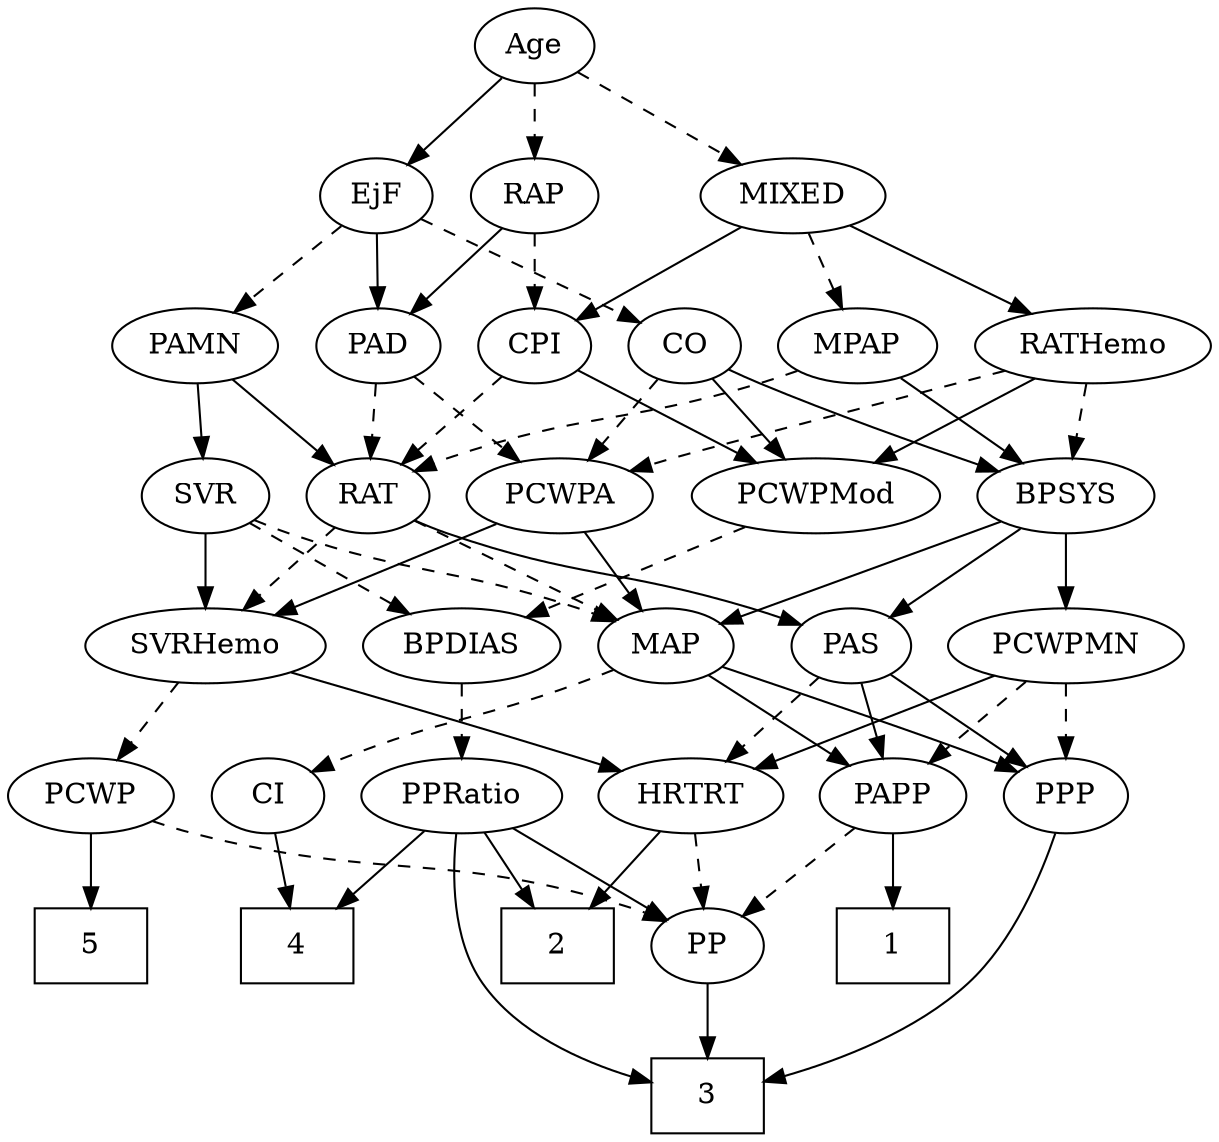 strict digraph {
	graph [bb="0,0,541.49,540"];
	node [label="\N"];
	1	[height=0.5,
		pos="155.4,90",
		shape=box,
		width=0.75];
	2	[height=0.5,
		pos="304.4,90",
		shape=box,
		width=0.75];
	3	[height=0.5,
		pos="232.4,18",
		shape=box,
		width=0.75];
	4	[height=0.5,
		pos="418.4,90",
		shape=box,
		width=0.75];
	5	[height=0.5,
		pos="506.4,90",
		shape=box,
		width=0.75];
	Age	[height=0.5,
		pos="303.4,522",
		width=0.75];
	EjF	[height=0.5,
		pos="376.4,450",
		width=0.75];
	Age -> EjF	[pos="e,361.64,465.14 318.17,506.83 328.56,496.87 342.64,483.37 354.35,472.14",
		style=solid];
	RAP	[height=0.5,
		pos="303.4,450",
		width=0.77632];
	Age -> RAP	[pos="e,303.4,468.1 303.4,503.7 303.4,495.98 303.4,486.71 303.4,478.11",
		style=dashed];
	MIXED	[height=0.5,
		pos="184.4,450",
		width=1.1193];
	Age -> MIXED	[pos="e,207.76,464.74 283.75,509.44 265.49,498.7 237.98,482.52 216.53,469.9",
		style=dashed];
	PAD	[height=0.5,
		pos="377.4,378",
		width=0.79437];
	EjF -> PAD	[pos="e,377.15,396.1 376.64,431.7 376.75,423.98 376.89,414.71 377.01,406.11",
		style=solid];
	CO	[height=0.5,
		pos="231.4,378",
		width=0.75];
	EjF -> CO	[pos="e,252.88,389.37 355,438.67 330.48,426.83 290.08,407.33 262.18,393.86",
		style=dashed];
	PAMN	[height=0.5,
		pos="460.4,378",
		width=1.011];
	EjF -> PAMN	[pos="e,442.5,393.91 392.59,435.5 404.55,425.54 421.06,411.78 434.79,400.34",
		style=dashed];
	RAP -> PAD	[pos="e,362.08,393.49 318.73,434.5 329.15,424.64 343.1,411.44 354.79,400.38",
		style=solid];
	CPI	[height=0.5,
		pos="303.4,378",
		width=0.75];
	RAP -> CPI	[pos="e,303.4,396.1 303.4,431.7 303.4,423.98 303.4,414.71 303.4,406.11",
		style=dashed];
	MPAP	[height=0.5,
		pos="151.4,378",
		width=0.97491];
	MIXED -> MPAP	[pos="e,159.31,395.79 176.41,432.05 172.6,423.97 167.95,414.12 163.71,405.11",
		style=dashed];
	RATHemo	[height=0.5,
		pos="49.396,378",
		width=1.3721];
	MIXED -> RATHemo	[pos="e,76.527,393.07 159,435.83 138.33,425.11 108.87,409.84 85.706,397.83",
		style=solid];
	MIXED -> CPI	[pos="e,283.87,390.49 207.91,435.17 227.17,423.84 254.5,407.76 274.99,395.71",
		style=solid];
	BPSYS	[height=0.5,
		pos="75.396,306",
		width=1.0471];
	MPAP -> BPSYS	[pos="e,92.117,322.4 134.9,361.81 124.62,352.34 111.2,339.97 99.703,329.39",
		style=solid];
	RAT	[height=0.5,
		pos="382.4,306",
		width=0.75827];
	MPAP -> RAT	[pos="e,361.38,317.81 178.19,365.99 183.82,363.86 189.77,361.75 195.4,360 261.28,339.52 281.3,346.85 346.4,324 348.25,323.35 350.15,322.63 \
352.04,321.87",
		style=dashed];
	PAS	[height=0.5,
		pos="173.4,234",
		width=0.75];
	BPSYS -> PAS	[pos="e,155.42,247.84 95.701,290.5 110.55,279.89 130.84,265.4 146.96,253.88",
		style=solid];
	PCWPMN	[height=0.5,
		pos="78.396,234",
		width=1.3902];
	BPSYS -> PCWPMN	[pos="e,77.663,252.1 76.137,287.7 76.468,279.98 76.865,270.71 77.234,262.11",
		style=solid];
	MAP	[height=0.5,
		pos="250.4,234",
		width=0.84854];
	BPSYS -> MAP	[pos="e,226.14,245.13 103.68,293.97 130.84,283.34 172.99,266.75 209.4,252 211.77,251.04 214.22,250.04 216.68,249.03",
		style=solid];
	PAD -> RAT	[pos="e,381.17,324.1 378.63,359.7 379.18,351.98 379.84,342.71 380.46,334.11",
		style=dashed];
	PCWPA	[height=0.5,
		pos="295.4,306",
		width=1.1555];
	PAD -> PCWPA	[pos="e,313.39,322.36 360.8,362.83 349.41,353.11 334.06,340.01 321.1,328.94",
		style=dashed];
	CO -> BPSYS	[pos="e,102.65,318.8 210.12,366.84 205.29,364.57 200.17,362.18 195.4,360 167.54,347.27 135.84,333.29 112.02,322.89",
		style=solid];
	PCWPMod	[height=0.5,
		pos="183.4,306",
		width=1.4443];
	CO -> PCWPMod	[pos="e,194.91,323.8 220.5,361.12 214.66,352.59 207.32,341.89 200.71,332.25",
		style=solid];
	CO -> PCWPA	[pos="e,280.5,323.29 244.97,362.15 253.27,353.07 264.09,341.24 273.57,330.87",
		style=dashed];
	PPP	[height=0.5,
		pos="78.396,162",
		width=0.75];
	PAS -> PPP	[pos="e,96.031,175.99 155.97,220.16 141.47,209.47 120.6,194.1 104.17,181.99",
		style=solid];
	PAPP	[height=0.5,
		pos="155.4,162",
		width=0.88464];
	PAS -> PAPP	[pos="e,159.84,180.28 169.04,216.05 167.03,208.26 164.61,198.82 162.36,190.08",
		style=solid];
	HRTRT	[height=0.5,
		pos="244.4,162",
		width=1.1013];
	PAS -> HRTRT	[pos="e,228.22,178.95 188.11,218.5 197.61,209.13 210.19,196.73 221.04,186.03",
		style=dashed];
	PAMN -> RAT	[pos="e,397.96,320.97 443.47,361.81 432.37,351.85 417.71,338.7 405.54,327.77",
		style=solid];
	SVR	[height=0.5,
		pos="455.4,306",
		width=0.77632];
	PAMN -> SVR	[pos="e,456.62,324.1 459.16,359.7 458.61,351.98 457.95,342.71 457.33,334.11",
		style=solid];
	RATHemo -> BPSYS	[pos="e,69.16,323.79 55.689,360.05 58.66,352.06 62.273,342.33 65.59,333.4",
		style=dashed];
	RATHemo -> PCWPMod	[pos="e,155.86,321.38 76.513,362.83 96.721,352.28 124.54,337.75 146.73,326.15",
		style=solid];
	RATHemo -> PCWPA	[pos="e,263.94,317.84 86.481,365.96 93.421,363.94 100.62,361.88 107.4,360 168.05,343.14 184.06,341.96 244.4,324 247.57,323.05 250.85,322.04 \
254.13,321.01",
		style=dashed];
	CPI -> RAT	[pos="e,366.82,320.8 319,363.17 330.47,353.01 346.25,339.03 359.19,327.56",
		style=dashed];
	CPI -> PCWPMod	[pos="e,208.67,321.74 283.58,365.44 265.64,354.98 238.83,339.34 217.46,326.87",
		style=solid];
	RAT -> PAS	[pos="e,194.66,245.52 361.35,294.28 356.51,292.03 351.33,289.8 346.4,288 287.66,266.56 269.24,273.13 210.4,252 208.29,251.24 206.13,250.41 \
203.98,249.54",
		style=solid];
	SVRHemo	[height=0.5,
		pos="451.4,234",
		width=1.3902];
	RAT -> SVRHemo	[pos="e,435.43,251.2 396.69,290.5 405.78,281.28 417.75,269.14 428.17,258.56",
		style=dashed];
	RAT -> MAP	[pos="e,272.64,246.8 361.77,294.06 340.3,282.67 306.4,264.7 281.64,251.57",
		style=dashed];
	SVR -> SVRHemo	[pos="e,452.37,252.1 454.41,287.7 453.97,279.98 453.44,270.71 452.94,262.11",
		style=solid];
	BPDIAS	[height=0.5,
		pos="341.4,234",
		width=1.1735];
	SVR -> BPDIAS	[pos="e,364.67,249.29 435.8,292.97 418.61,282.41 393.29,266.86 373.2,254.53",
		style=dashed];
	SVR -> MAP	[pos="e,273.89,245.57 433.72,294.36 428.75,292.11 423.44,289.85 418.4,288 362.93,267.6 346.15,271.6 290.4,252 288.03,251.17 285.6,250.27 \
283.17,249.32",
		style=dashed];
	PCWPMod -> BPDIAS	[pos="e,313.28,247.45 214.23,291.34 239.94,279.95 276.65,263.68 304.03,251.56",
		style=dashed];
	PCWPA -> SVRHemo	[pos="e,421.35,248.48 323.29,292.49 347.98,281.4 384.3,265.11 411.96,252.69",
		style=solid];
	PCWPA -> MAP	[pos="e,260.67,250.99 284.73,288.41 279.22,279.83 272.38,269.19 266.25,259.67",
		style=solid];
	PCWPMN -> PPP	[pos="e,78.396,180.1 78.396,215.7 78.396,207.98 78.396,198.71 78.396,190.11",
		style=dashed];
	PCWPMN -> PAPP	[pos="e,139.31,177.63 95.868,217.12 106.47,207.48 120.13,195.06 131.7,184.54",
		style=dashed];
	PCWPMN -> HRTRT	[pos="e,216.35,174.83 109.62,219.83 137.21,208.2 177.51,191.2 206.86,178.83",
		style=solid];
	PCWP	[height=0.5,
		pos="506.4,162",
		width=0.97491];
	SVRHemo -> PCWP	[pos="e,493.83,178.99 464.43,216.41 471.31,207.66 479.88,196.75 487.47,187.08",
		style=dashed];
	SVRHemo -> HRTRT	[pos="e,274.58,173.79 415.65,221.3 383.39,210.68 334.63,194.52 292.4,180 289.69,179.07 286.9,178.1 284.1,177.13",
		style=solid];
	PPRatio	[height=0.5,
		pos="341.4,162",
		width=1.1013];
	BPDIAS -> PPRatio	[pos="e,341.4,180.1 341.4,215.7 341.4,207.98 341.4,198.71 341.4,190.11",
		style=dashed];
	MAP -> PPP	[pos="e,99.59,173.35 226.16,222.81 220.66,220.53 214.84,218.16 209.4,216 167.43,199.35 155.95,197.65 114.4,180 112.58,179.23 110.73,178.42 \
108.86,177.59",
		style=solid];
	CI	[height=0.5,
		pos="426.4,162",
		width=0.75];
	MAP -> CI	[pos="e,405.23,173.41 274.42,222.53 279.66,220.32 285.2,218.04 290.4,216 334.37,198.76 346.77,198.11 390.4,180 392.22,179.24 394.08,178.45 \
395.95,177.63",
		style=dashed];
	MAP -> PAPP	[pos="e,173.98,176.69 232.08,219.5 217.98,209.11 198.27,194.59 182.37,182.87",
		style=solid];
	PP	[height=0.5,
		pos="232.4,90",
		width=0.75];
	PP -> 3	[pos="e,232.4,36.104 232.4,71.697 232.4,63.983 232.4,54.712 232.4,46.112",
		style=solid];
	PPP -> 3	[pos="e,205.04,25.964 82.46,143.87 87.892,124.27 99.256,92.279 119.4,72 140.33,50.92 171.26,37.217 195.46,29.036",
		style=solid];
	PPRatio -> 2	[pos="e,313.62,108.45 332.63,144.41 328.38,136.37 323.17,126.51 318.39,117.47",
		style=solid];
	PPRatio -> 3	[pos="e,259.53,23.965 346.11,144.12 350.4,125.05 354.17,93.824 340.4,72 324.82,47.316 294.07,33.788 269.35,26.591",
		style=solid];
	PPRatio -> 4	[pos="e,399.46,108.21 358.48,145.46 368.25,136.58 380.72,125.25 391.75,115.23",
		style=solid];
	PPRatio -> PP	[pos="e,251.15,103.05 319.34,146.83 302.12,135.78 278.12,120.36 259.7,108.53",
		style=solid];
	PCWP -> 5	[pos="e,506.4,108.1 506.4,143.7 506.4,135.98 506.4,126.71 506.4,118.11",
		style=solid];
	PCWP -> PP	[pos="e,252.97,101.82 480.14,149.95 474.36,147.77 468.23,145.65 462.4,144 378.02,120.1 351.85,134.95 268.4,108 266.47,107.38 264.52,106.68 \
262.56,105.92",
		style=dashed];
	CI -> 4	[pos="e,420.35,108.1 424.42,143.7 423.54,135.98 422.48,126.71 421.49,118.11",
		style=solid];
	PAPP -> 1	[pos="e,155.4,108.1 155.4,143.7 155.4,135.98 155.4,126.71 155.4,118.11",
		style=solid];
	PAPP -> PP	[pos="e,217.14,104.87 171.73,146.15 182.73,136.15 197.41,122.8 209.57,111.75",
		style=dashed];
	HRTRT -> 2	[pos="e,289.72,108.12 258.31,144.76 265.67,136.18 274.86,125.46 283.09,115.86",
		style=solid];
	HRTRT -> PP	[pos="e,235.33,108.1 241.43,143.7 240.11,135.98 238.52,126.71 237.04,118.11",
		style=dashed];
}

